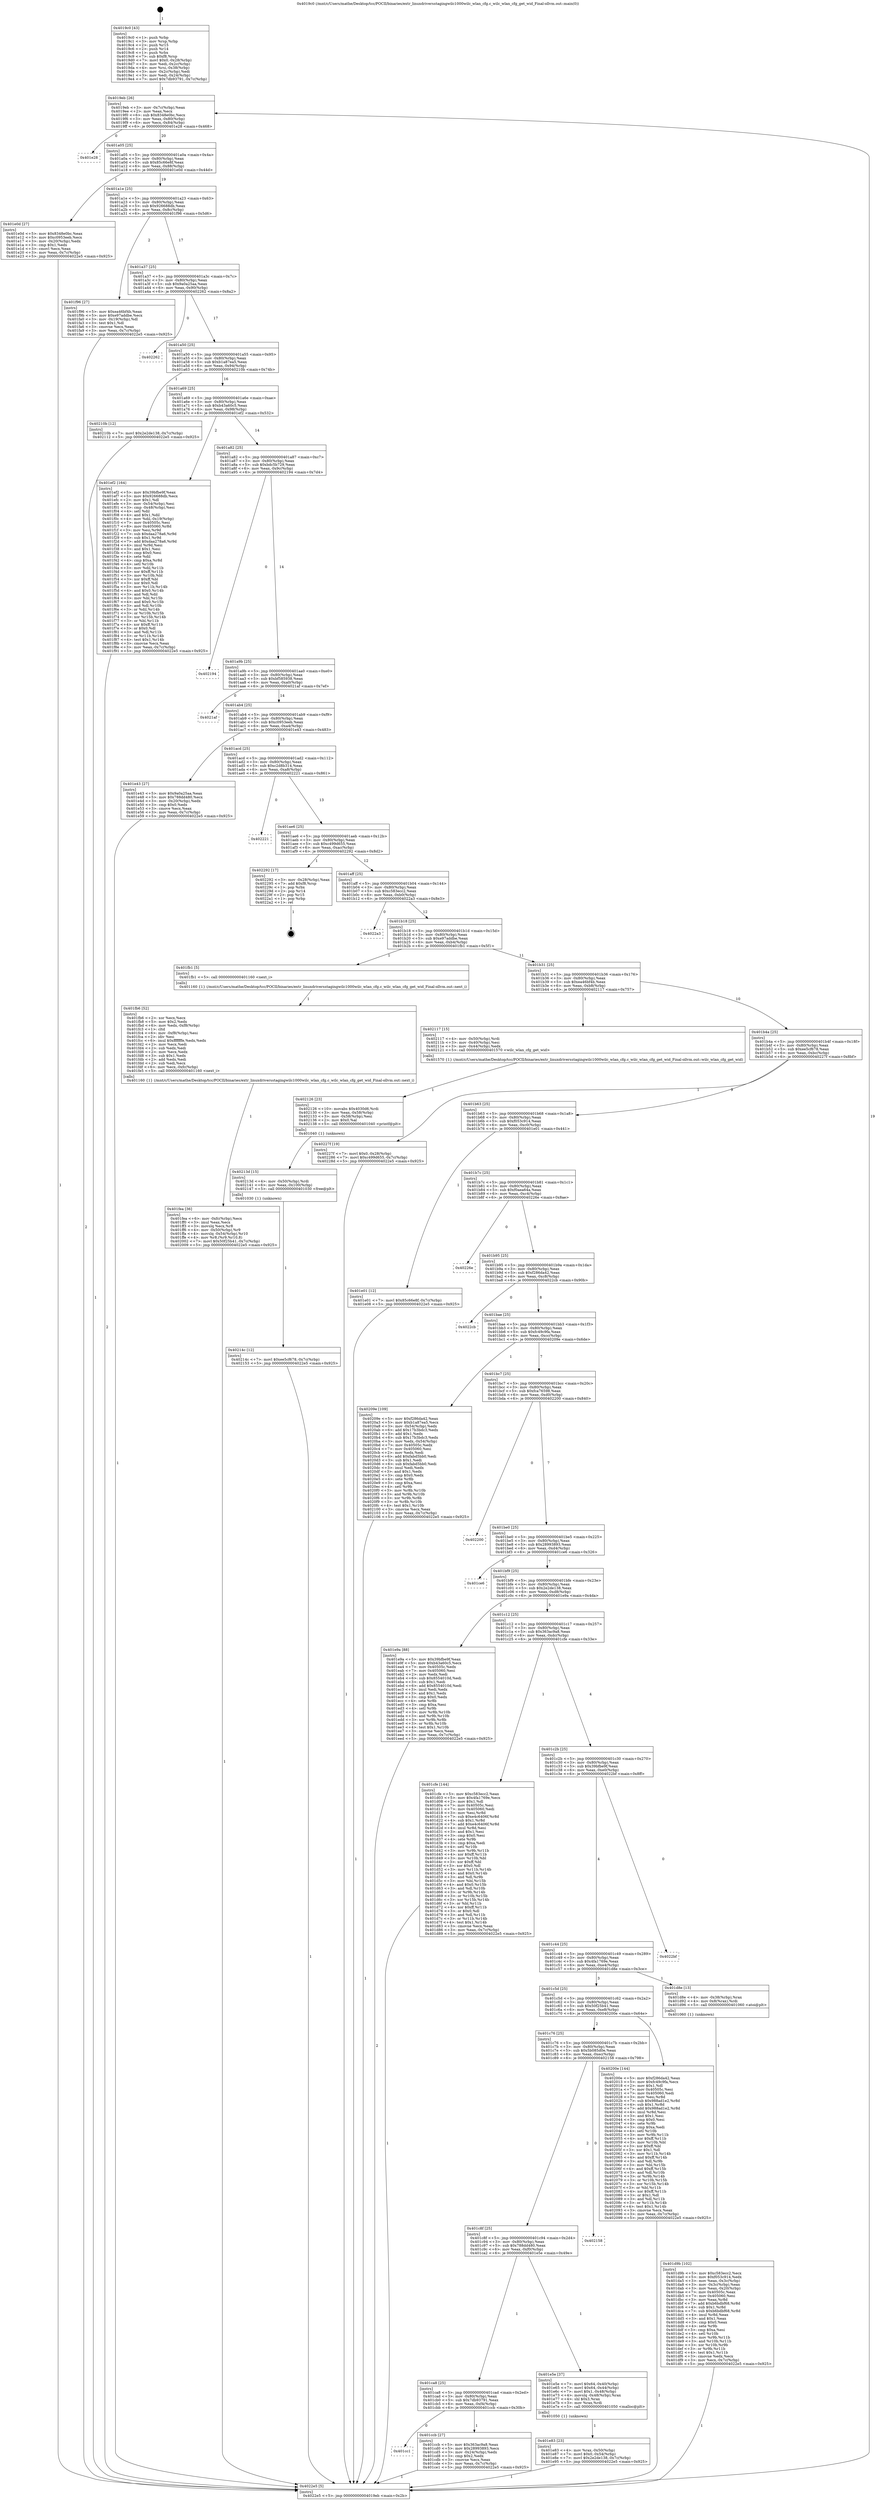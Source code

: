 digraph "0x4019c0" {
  label = "0x4019c0 (/mnt/c/Users/mathe/Desktop/tcc/POCII/binaries/extr_linuxdriversstagingwilc1000wilc_wlan_cfg.c_wilc_wlan_cfg_get_wid_Final-ollvm.out::main(0))"
  labelloc = "t"
  node[shape=record]

  Entry [label="",width=0.3,height=0.3,shape=circle,fillcolor=black,style=filled]
  "0x4019eb" [label="{
     0x4019eb [26]\l
     | [instrs]\l
     &nbsp;&nbsp;0x4019eb \<+3\>: mov -0x7c(%rbp),%eax\l
     &nbsp;&nbsp;0x4019ee \<+2\>: mov %eax,%ecx\l
     &nbsp;&nbsp;0x4019f0 \<+6\>: sub $0x8348e0bc,%ecx\l
     &nbsp;&nbsp;0x4019f6 \<+3\>: mov %eax,-0x80(%rbp)\l
     &nbsp;&nbsp;0x4019f9 \<+6\>: mov %ecx,-0x84(%rbp)\l
     &nbsp;&nbsp;0x4019ff \<+6\>: je 0000000000401e28 \<main+0x468\>\l
  }"]
  "0x401e28" [label="{
     0x401e28\l
  }", style=dashed]
  "0x401a05" [label="{
     0x401a05 [25]\l
     | [instrs]\l
     &nbsp;&nbsp;0x401a05 \<+5\>: jmp 0000000000401a0a \<main+0x4a\>\l
     &nbsp;&nbsp;0x401a0a \<+3\>: mov -0x80(%rbp),%eax\l
     &nbsp;&nbsp;0x401a0d \<+5\>: sub $0x85c66e8f,%eax\l
     &nbsp;&nbsp;0x401a12 \<+6\>: mov %eax,-0x88(%rbp)\l
     &nbsp;&nbsp;0x401a18 \<+6\>: je 0000000000401e0d \<main+0x44d\>\l
  }"]
  Exit [label="",width=0.3,height=0.3,shape=circle,fillcolor=black,style=filled,peripheries=2]
  "0x401e0d" [label="{
     0x401e0d [27]\l
     | [instrs]\l
     &nbsp;&nbsp;0x401e0d \<+5\>: mov $0x8348e0bc,%eax\l
     &nbsp;&nbsp;0x401e12 \<+5\>: mov $0xc0953eeb,%ecx\l
     &nbsp;&nbsp;0x401e17 \<+3\>: mov -0x20(%rbp),%edx\l
     &nbsp;&nbsp;0x401e1a \<+3\>: cmp $0x1,%edx\l
     &nbsp;&nbsp;0x401e1d \<+3\>: cmovl %ecx,%eax\l
     &nbsp;&nbsp;0x401e20 \<+3\>: mov %eax,-0x7c(%rbp)\l
     &nbsp;&nbsp;0x401e23 \<+5\>: jmp 00000000004022e5 \<main+0x925\>\l
  }"]
  "0x401a1e" [label="{
     0x401a1e [25]\l
     | [instrs]\l
     &nbsp;&nbsp;0x401a1e \<+5\>: jmp 0000000000401a23 \<main+0x63\>\l
     &nbsp;&nbsp;0x401a23 \<+3\>: mov -0x80(%rbp),%eax\l
     &nbsp;&nbsp;0x401a26 \<+5\>: sub $0x926688db,%eax\l
     &nbsp;&nbsp;0x401a2b \<+6\>: mov %eax,-0x8c(%rbp)\l
     &nbsp;&nbsp;0x401a31 \<+6\>: je 0000000000401f96 \<main+0x5d6\>\l
  }"]
  "0x40214c" [label="{
     0x40214c [12]\l
     | [instrs]\l
     &nbsp;&nbsp;0x40214c \<+7\>: movl $0xee5cf678,-0x7c(%rbp)\l
     &nbsp;&nbsp;0x402153 \<+5\>: jmp 00000000004022e5 \<main+0x925\>\l
  }"]
  "0x401f96" [label="{
     0x401f96 [27]\l
     | [instrs]\l
     &nbsp;&nbsp;0x401f96 \<+5\>: mov $0xea46bf4b,%eax\l
     &nbsp;&nbsp;0x401f9b \<+5\>: mov $0xe97addbe,%ecx\l
     &nbsp;&nbsp;0x401fa0 \<+3\>: mov -0x19(%rbp),%dl\l
     &nbsp;&nbsp;0x401fa3 \<+3\>: test $0x1,%dl\l
     &nbsp;&nbsp;0x401fa6 \<+3\>: cmovne %ecx,%eax\l
     &nbsp;&nbsp;0x401fa9 \<+3\>: mov %eax,-0x7c(%rbp)\l
     &nbsp;&nbsp;0x401fac \<+5\>: jmp 00000000004022e5 \<main+0x925\>\l
  }"]
  "0x401a37" [label="{
     0x401a37 [25]\l
     | [instrs]\l
     &nbsp;&nbsp;0x401a37 \<+5\>: jmp 0000000000401a3c \<main+0x7c\>\l
     &nbsp;&nbsp;0x401a3c \<+3\>: mov -0x80(%rbp),%eax\l
     &nbsp;&nbsp;0x401a3f \<+5\>: sub $0x9a0a25aa,%eax\l
     &nbsp;&nbsp;0x401a44 \<+6\>: mov %eax,-0x90(%rbp)\l
     &nbsp;&nbsp;0x401a4a \<+6\>: je 0000000000402262 \<main+0x8a2\>\l
  }"]
  "0x40213d" [label="{
     0x40213d [15]\l
     | [instrs]\l
     &nbsp;&nbsp;0x40213d \<+4\>: mov -0x50(%rbp),%rdi\l
     &nbsp;&nbsp;0x402141 \<+6\>: mov %eax,-0x100(%rbp)\l
     &nbsp;&nbsp;0x402147 \<+5\>: call 0000000000401030 \<free@plt\>\l
     | [calls]\l
     &nbsp;&nbsp;0x401030 \{1\} (unknown)\l
  }"]
  "0x402262" [label="{
     0x402262\l
  }", style=dashed]
  "0x401a50" [label="{
     0x401a50 [25]\l
     | [instrs]\l
     &nbsp;&nbsp;0x401a50 \<+5\>: jmp 0000000000401a55 \<main+0x95\>\l
     &nbsp;&nbsp;0x401a55 \<+3\>: mov -0x80(%rbp),%eax\l
     &nbsp;&nbsp;0x401a58 \<+5\>: sub $0xb1a87ea5,%eax\l
     &nbsp;&nbsp;0x401a5d \<+6\>: mov %eax,-0x94(%rbp)\l
     &nbsp;&nbsp;0x401a63 \<+6\>: je 000000000040210b \<main+0x74b\>\l
  }"]
  "0x402126" [label="{
     0x402126 [23]\l
     | [instrs]\l
     &nbsp;&nbsp;0x402126 \<+10\>: movabs $0x4030d6,%rdi\l
     &nbsp;&nbsp;0x402130 \<+3\>: mov %eax,-0x58(%rbp)\l
     &nbsp;&nbsp;0x402133 \<+3\>: mov -0x58(%rbp),%esi\l
     &nbsp;&nbsp;0x402136 \<+2\>: mov $0x0,%al\l
     &nbsp;&nbsp;0x402138 \<+5\>: call 0000000000401040 \<printf@plt\>\l
     | [calls]\l
     &nbsp;&nbsp;0x401040 \{1\} (unknown)\l
  }"]
  "0x40210b" [label="{
     0x40210b [12]\l
     | [instrs]\l
     &nbsp;&nbsp;0x40210b \<+7\>: movl $0x2e2de138,-0x7c(%rbp)\l
     &nbsp;&nbsp;0x402112 \<+5\>: jmp 00000000004022e5 \<main+0x925\>\l
  }"]
  "0x401a69" [label="{
     0x401a69 [25]\l
     | [instrs]\l
     &nbsp;&nbsp;0x401a69 \<+5\>: jmp 0000000000401a6e \<main+0xae\>\l
     &nbsp;&nbsp;0x401a6e \<+3\>: mov -0x80(%rbp),%eax\l
     &nbsp;&nbsp;0x401a71 \<+5\>: sub $0xb43a60c5,%eax\l
     &nbsp;&nbsp;0x401a76 \<+6\>: mov %eax,-0x98(%rbp)\l
     &nbsp;&nbsp;0x401a7c \<+6\>: je 0000000000401ef2 \<main+0x532\>\l
  }"]
  "0x401fea" [label="{
     0x401fea [36]\l
     | [instrs]\l
     &nbsp;&nbsp;0x401fea \<+6\>: mov -0xfc(%rbp),%ecx\l
     &nbsp;&nbsp;0x401ff0 \<+3\>: imul %eax,%ecx\l
     &nbsp;&nbsp;0x401ff3 \<+3\>: movslq %ecx,%r8\l
     &nbsp;&nbsp;0x401ff6 \<+4\>: mov -0x50(%rbp),%r9\l
     &nbsp;&nbsp;0x401ffa \<+4\>: movslq -0x54(%rbp),%r10\l
     &nbsp;&nbsp;0x401ffe \<+4\>: mov %r8,(%r9,%r10,8)\l
     &nbsp;&nbsp;0x402002 \<+7\>: movl $0x50f25b41,-0x7c(%rbp)\l
     &nbsp;&nbsp;0x402009 \<+5\>: jmp 00000000004022e5 \<main+0x925\>\l
  }"]
  "0x401ef2" [label="{
     0x401ef2 [164]\l
     | [instrs]\l
     &nbsp;&nbsp;0x401ef2 \<+5\>: mov $0x39bfbe9f,%eax\l
     &nbsp;&nbsp;0x401ef7 \<+5\>: mov $0x926688db,%ecx\l
     &nbsp;&nbsp;0x401efc \<+2\>: mov $0x1,%dl\l
     &nbsp;&nbsp;0x401efe \<+3\>: mov -0x54(%rbp),%esi\l
     &nbsp;&nbsp;0x401f01 \<+3\>: cmp -0x48(%rbp),%esi\l
     &nbsp;&nbsp;0x401f04 \<+4\>: setl %dil\l
     &nbsp;&nbsp;0x401f08 \<+4\>: and $0x1,%dil\l
     &nbsp;&nbsp;0x401f0c \<+4\>: mov %dil,-0x19(%rbp)\l
     &nbsp;&nbsp;0x401f10 \<+7\>: mov 0x40505c,%esi\l
     &nbsp;&nbsp;0x401f17 \<+8\>: mov 0x405060,%r8d\l
     &nbsp;&nbsp;0x401f1f \<+3\>: mov %esi,%r9d\l
     &nbsp;&nbsp;0x401f22 \<+7\>: sub $0xdaa278a6,%r9d\l
     &nbsp;&nbsp;0x401f29 \<+4\>: sub $0x1,%r9d\l
     &nbsp;&nbsp;0x401f2d \<+7\>: add $0xdaa278a6,%r9d\l
     &nbsp;&nbsp;0x401f34 \<+4\>: imul %r9d,%esi\l
     &nbsp;&nbsp;0x401f38 \<+3\>: and $0x1,%esi\l
     &nbsp;&nbsp;0x401f3b \<+3\>: cmp $0x0,%esi\l
     &nbsp;&nbsp;0x401f3e \<+4\>: sete %dil\l
     &nbsp;&nbsp;0x401f42 \<+4\>: cmp $0xa,%r8d\l
     &nbsp;&nbsp;0x401f46 \<+4\>: setl %r10b\l
     &nbsp;&nbsp;0x401f4a \<+3\>: mov %dil,%r11b\l
     &nbsp;&nbsp;0x401f4d \<+4\>: xor $0xff,%r11b\l
     &nbsp;&nbsp;0x401f51 \<+3\>: mov %r10b,%bl\l
     &nbsp;&nbsp;0x401f54 \<+3\>: xor $0xff,%bl\l
     &nbsp;&nbsp;0x401f57 \<+3\>: xor $0x0,%dl\l
     &nbsp;&nbsp;0x401f5a \<+3\>: mov %r11b,%r14b\l
     &nbsp;&nbsp;0x401f5d \<+4\>: and $0x0,%r14b\l
     &nbsp;&nbsp;0x401f61 \<+3\>: and %dl,%dil\l
     &nbsp;&nbsp;0x401f64 \<+3\>: mov %bl,%r15b\l
     &nbsp;&nbsp;0x401f67 \<+4\>: and $0x0,%r15b\l
     &nbsp;&nbsp;0x401f6b \<+3\>: and %dl,%r10b\l
     &nbsp;&nbsp;0x401f6e \<+3\>: or %dil,%r14b\l
     &nbsp;&nbsp;0x401f71 \<+3\>: or %r10b,%r15b\l
     &nbsp;&nbsp;0x401f74 \<+3\>: xor %r15b,%r14b\l
     &nbsp;&nbsp;0x401f77 \<+3\>: or %bl,%r11b\l
     &nbsp;&nbsp;0x401f7a \<+4\>: xor $0xff,%r11b\l
     &nbsp;&nbsp;0x401f7e \<+3\>: or $0x0,%dl\l
     &nbsp;&nbsp;0x401f81 \<+3\>: and %dl,%r11b\l
     &nbsp;&nbsp;0x401f84 \<+3\>: or %r11b,%r14b\l
     &nbsp;&nbsp;0x401f87 \<+4\>: test $0x1,%r14b\l
     &nbsp;&nbsp;0x401f8b \<+3\>: cmovne %ecx,%eax\l
     &nbsp;&nbsp;0x401f8e \<+3\>: mov %eax,-0x7c(%rbp)\l
     &nbsp;&nbsp;0x401f91 \<+5\>: jmp 00000000004022e5 \<main+0x925\>\l
  }"]
  "0x401a82" [label="{
     0x401a82 [25]\l
     | [instrs]\l
     &nbsp;&nbsp;0x401a82 \<+5\>: jmp 0000000000401a87 \<main+0xc7\>\l
     &nbsp;&nbsp;0x401a87 \<+3\>: mov -0x80(%rbp),%eax\l
     &nbsp;&nbsp;0x401a8a \<+5\>: sub $0xbdc5b729,%eax\l
     &nbsp;&nbsp;0x401a8f \<+6\>: mov %eax,-0x9c(%rbp)\l
     &nbsp;&nbsp;0x401a95 \<+6\>: je 0000000000402194 \<main+0x7d4\>\l
  }"]
  "0x401fb6" [label="{
     0x401fb6 [52]\l
     | [instrs]\l
     &nbsp;&nbsp;0x401fb6 \<+2\>: xor %ecx,%ecx\l
     &nbsp;&nbsp;0x401fb8 \<+5\>: mov $0x2,%edx\l
     &nbsp;&nbsp;0x401fbd \<+6\>: mov %edx,-0xf8(%rbp)\l
     &nbsp;&nbsp;0x401fc3 \<+1\>: cltd\l
     &nbsp;&nbsp;0x401fc4 \<+6\>: mov -0xf8(%rbp),%esi\l
     &nbsp;&nbsp;0x401fca \<+2\>: idiv %esi\l
     &nbsp;&nbsp;0x401fcc \<+6\>: imul $0xfffffffe,%edx,%edx\l
     &nbsp;&nbsp;0x401fd2 \<+2\>: mov %ecx,%edi\l
     &nbsp;&nbsp;0x401fd4 \<+2\>: sub %edx,%edi\l
     &nbsp;&nbsp;0x401fd6 \<+2\>: mov %ecx,%edx\l
     &nbsp;&nbsp;0x401fd8 \<+3\>: sub $0x1,%edx\l
     &nbsp;&nbsp;0x401fdb \<+2\>: add %edx,%edi\l
     &nbsp;&nbsp;0x401fdd \<+2\>: sub %edi,%ecx\l
     &nbsp;&nbsp;0x401fdf \<+6\>: mov %ecx,-0xfc(%rbp)\l
     &nbsp;&nbsp;0x401fe5 \<+5\>: call 0000000000401160 \<next_i\>\l
     | [calls]\l
     &nbsp;&nbsp;0x401160 \{1\} (/mnt/c/Users/mathe/Desktop/tcc/POCII/binaries/extr_linuxdriversstagingwilc1000wilc_wlan_cfg.c_wilc_wlan_cfg_get_wid_Final-ollvm.out::next_i)\l
  }"]
  "0x402194" [label="{
     0x402194\l
  }", style=dashed]
  "0x401a9b" [label="{
     0x401a9b [25]\l
     | [instrs]\l
     &nbsp;&nbsp;0x401a9b \<+5\>: jmp 0000000000401aa0 \<main+0xe0\>\l
     &nbsp;&nbsp;0x401aa0 \<+3\>: mov -0x80(%rbp),%eax\l
     &nbsp;&nbsp;0x401aa3 \<+5\>: sub $0xbf585938,%eax\l
     &nbsp;&nbsp;0x401aa8 \<+6\>: mov %eax,-0xa0(%rbp)\l
     &nbsp;&nbsp;0x401aae \<+6\>: je 00000000004021af \<main+0x7ef\>\l
  }"]
  "0x401e83" [label="{
     0x401e83 [23]\l
     | [instrs]\l
     &nbsp;&nbsp;0x401e83 \<+4\>: mov %rax,-0x50(%rbp)\l
     &nbsp;&nbsp;0x401e87 \<+7\>: movl $0x0,-0x54(%rbp)\l
     &nbsp;&nbsp;0x401e8e \<+7\>: movl $0x2e2de138,-0x7c(%rbp)\l
     &nbsp;&nbsp;0x401e95 \<+5\>: jmp 00000000004022e5 \<main+0x925\>\l
  }"]
  "0x4021af" [label="{
     0x4021af\l
  }", style=dashed]
  "0x401ab4" [label="{
     0x401ab4 [25]\l
     | [instrs]\l
     &nbsp;&nbsp;0x401ab4 \<+5\>: jmp 0000000000401ab9 \<main+0xf9\>\l
     &nbsp;&nbsp;0x401ab9 \<+3\>: mov -0x80(%rbp),%eax\l
     &nbsp;&nbsp;0x401abc \<+5\>: sub $0xc0953eeb,%eax\l
     &nbsp;&nbsp;0x401ac1 \<+6\>: mov %eax,-0xa4(%rbp)\l
     &nbsp;&nbsp;0x401ac7 \<+6\>: je 0000000000401e43 \<main+0x483\>\l
  }"]
  "0x401d9b" [label="{
     0x401d9b [102]\l
     | [instrs]\l
     &nbsp;&nbsp;0x401d9b \<+5\>: mov $0xc583ecc2,%ecx\l
     &nbsp;&nbsp;0x401da0 \<+5\>: mov $0xf053c914,%edx\l
     &nbsp;&nbsp;0x401da5 \<+3\>: mov %eax,-0x3c(%rbp)\l
     &nbsp;&nbsp;0x401da8 \<+3\>: mov -0x3c(%rbp),%eax\l
     &nbsp;&nbsp;0x401dab \<+3\>: mov %eax,-0x20(%rbp)\l
     &nbsp;&nbsp;0x401dae \<+7\>: mov 0x40505c,%eax\l
     &nbsp;&nbsp;0x401db5 \<+7\>: mov 0x405060,%esi\l
     &nbsp;&nbsp;0x401dbc \<+3\>: mov %eax,%r8d\l
     &nbsp;&nbsp;0x401dbf \<+7\>: add $0xb6bdbf68,%r8d\l
     &nbsp;&nbsp;0x401dc6 \<+4\>: sub $0x1,%r8d\l
     &nbsp;&nbsp;0x401dca \<+7\>: sub $0xb6bdbf68,%r8d\l
     &nbsp;&nbsp;0x401dd1 \<+4\>: imul %r8d,%eax\l
     &nbsp;&nbsp;0x401dd5 \<+3\>: and $0x1,%eax\l
     &nbsp;&nbsp;0x401dd8 \<+3\>: cmp $0x0,%eax\l
     &nbsp;&nbsp;0x401ddb \<+4\>: sete %r9b\l
     &nbsp;&nbsp;0x401ddf \<+3\>: cmp $0xa,%esi\l
     &nbsp;&nbsp;0x401de2 \<+4\>: setl %r10b\l
     &nbsp;&nbsp;0x401de6 \<+3\>: mov %r9b,%r11b\l
     &nbsp;&nbsp;0x401de9 \<+3\>: and %r10b,%r11b\l
     &nbsp;&nbsp;0x401dec \<+3\>: xor %r10b,%r9b\l
     &nbsp;&nbsp;0x401def \<+3\>: or %r9b,%r11b\l
     &nbsp;&nbsp;0x401df2 \<+4\>: test $0x1,%r11b\l
     &nbsp;&nbsp;0x401df6 \<+3\>: cmovne %edx,%ecx\l
     &nbsp;&nbsp;0x401df9 \<+3\>: mov %ecx,-0x7c(%rbp)\l
     &nbsp;&nbsp;0x401dfc \<+5\>: jmp 00000000004022e5 \<main+0x925\>\l
  }"]
  "0x401e43" [label="{
     0x401e43 [27]\l
     | [instrs]\l
     &nbsp;&nbsp;0x401e43 \<+5\>: mov $0x9a0a25aa,%eax\l
     &nbsp;&nbsp;0x401e48 \<+5\>: mov $0x788dd480,%ecx\l
     &nbsp;&nbsp;0x401e4d \<+3\>: mov -0x20(%rbp),%edx\l
     &nbsp;&nbsp;0x401e50 \<+3\>: cmp $0x0,%edx\l
     &nbsp;&nbsp;0x401e53 \<+3\>: cmove %ecx,%eax\l
     &nbsp;&nbsp;0x401e56 \<+3\>: mov %eax,-0x7c(%rbp)\l
     &nbsp;&nbsp;0x401e59 \<+5\>: jmp 00000000004022e5 \<main+0x925\>\l
  }"]
  "0x401acd" [label="{
     0x401acd [25]\l
     | [instrs]\l
     &nbsp;&nbsp;0x401acd \<+5\>: jmp 0000000000401ad2 \<main+0x112\>\l
     &nbsp;&nbsp;0x401ad2 \<+3\>: mov -0x80(%rbp),%eax\l
     &nbsp;&nbsp;0x401ad5 \<+5\>: sub $0xc2d8b314,%eax\l
     &nbsp;&nbsp;0x401ada \<+6\>: mov %eax,-0xa8(%rbp)\l
     &nbsp;&nbsp;0x401ae0 \<+6\>: je 0000000000402221 \<main+0x861\>\l
  }"]
  "0x4019c0" [label="{
     0x4019c0 [43]\l
     | [instrs]\l
     &nbsp;&nbsp;0x4019c0 \<+1\>: push %rbp\l
     &nbsp;&nbsp;0x4019c1 \<+3\>: mov %rsp,%rbp\l
     &nbsp;&nbsp;0x4019c4 \<+2\>: push %r15\l
     &nbsp;&nbsp;0x4019c6 \<+2\>: push %r14\l
     &nbsp;&nbsp;0x4019c8 \<+1\>: push %rbx\l
     &nbsp;&nbsp;0x4019c9 \<+7\>: sub $0xf8,%rsp\l
     &nbsp;&nbsp;0x4019d0 \<+7\>: movl $0x0,-0x28(%rbp)\l
     &nbsp;&nbsp;0x4019d7 \<+3\>: mov %edi,-0x2c(%rbp)\l
     &nbsp;&nbsp;0x4019da \<+4\>: mov %rsi,-0x38(%rbp)\l
     &nbsp;&nbsp;0x4019de \<+3\>: mov -0x2c(%rbp),%edi\l
     &nbsp;&nbsp;0x4019e1 \<+3\>: mov %edi,-0x24(%rbp)\l
     &nbsp;&nbsp;0x4019e4 \<+7\>: movl $0x7db93791,-0x7c(%rbp)\l
  }"]
  "0x402221" [label="{
     0x402221\l
  }", style=dashed]
  "0x401ae6" [label="{
     0x401ae6 [25]\l
     | [instrs]\l
     &nbsp;&nbsp;0x401ae6 \<+5\>: jmp 0000000000401aeb \<main+0x12b\>\l
     &nbsp;&nbsp;0x401aeb \<+3\>: mov -0x80(%rbp),%eax\l
     &nbsp;&nbsp;0x401aee \<+5\>: sub $0xc499d655,%eax\l
     &nbsp;&nbsp;0x401af3 \<+6\>: mov %eax,-0xac(%rbp)\l
     &nbsp;&nbsp;0x401af9 \<+6\>: je 0000000000402292 \<main+0x8d2\>\l
  }"]
  "0x4022e5" [label="{
     0x4022e5 [5]\l
     | [instrs]\l
     &nbsp;&nbsp;0x4022e5 \<+5\>: jmp 00000000004019eb \<main+0x2b\>\l
  }"]
  "0x402292" [label="{
     0x402292 [17]\l
     | [instrs]\l
     &nbsp;&nbsp;0x402292 \<+3\>: mov -0x28(%rbp),%eax\l
     &nbsp;&nbsp;0x402295 \<+7\>: add $0xf8,%rsp\l
     &nbsp;&nbsp;0x40229c \<+1\>: pop %rbx\l
     &nbsp;&nbsp;0x40229d \<+2\>: pop %r14\l
     &nbsp;&nbsp;0x40229f \<+2\>: pop %r15\l
     &nbsp;&nbsp;0x4022a1 \<+1\>: pop %rbp\l
     &nbsp;&nbsp;0x4022a2 \<+1\>: ret\l
  }"]
  "0x401aff" [label="{
     0x401aff [25]\l
     | [instrs]\l
     &nbsp;&nbsp;0x401aff \<+5\>: jmp 0000000000401b04 \<main+0x144\>\l
     &nbsp;&nbsp;0x401b04 \<+3\>: mov -0x80(%rbp),%eax\l
     &nbsp;&nbsp;0x401b07 \<+5\>: sub $0xc583ecc2,%eax\l
     &nbsp;&nbsp;0x401b0c \<+6\>: mov %eax,-0xb0(%rbp)\l
     &nbsp;&nbsp;0x401b12 \<+6\>: je 00000000004022a3 \<main+0x8e3\>\l
  }"]
  "0x401cc1" [label="{
     0x401cc1\l
  }", style=dashed]
  "0x4022a3" [label="{
     0x4022a3\l
  }", style=dashed]
  "0x401b18" [label="{
     0x401b18 [25]\l
     | [instrs]\l
     &nbsp;&nbsp;0x401b18 \<+5\>: jmp 0000000000401b1d \<main+0x15d\>\l
     &nbsp;&nbsp;0x401b1d \<+3\>: mov -0x80(%rbp),%eax\l
     &nbsp;&nbsp;0x401b20 \<+5\>: sub $0xe97addbe,%eax\l
     &nbsp;&nbsp;0x401b25 \<+6\>: mov %eax,-0xb4(%rbp)\l
     &nbsp;&nbsp;0x401b2b \<+6\>: je 0000000000401fb1 \<main+0x5f1\>\l
  }"]
  "0x401ccb" [label="{
     0x401ccb [27]\l
     | [instrs]\l
     &nbsp;&nbsp;0x401ccb \<+5\>: mov $0x363ac9a8,%eax\l
     &nbsp;&nbsp;0x401cd0 \<+5\>: mov $0x28993893,%ecx\l
     &nbsp;&nbsp;0x401cd5 \<+3\>: mov -0x24(%rbp),%edx\l
     &nbsp;&nbsp;0x401cd8 \<+3\>: cmp $0x2,%edx\l
     &nbsp;&nbsp;0x401cdb \<+3\>: cmovne %ecx,%eax\l
     &nbsp;&nbsp;0x401cde \<+3\>: mov %eax,-0x7c(%rbp)\l
     &nbsp;&nbsp;0x401ce1 \<+5\>: jmp 00000000004022e5 \<main+0x925\>\l
  }"]
  "0x401fb1" [label="{
     0x401fb1 [5]\l
     | [instrs]\l
     &nbsp;&nbsp;0x401fb1 \<+5\>: call 0000000000401160 \<next_i\>\l
     | [calls]\l
     &nbsp;&nbsp;0x401160 \{1\} (/mnt/c/Users/mathe/Desktop/tcc/POCII/binaries/extr_linuxdriversstagingwilc1000wilc_wlan_cfg.c_wilc_wlan_cfg_get_wid_Final-ollvm.out::next_i)\l
  }"]
  "0x401b31" [label="{
     0x401b31 [25]\l
     | [instrs]\l
     &nbsp;&nbsp;0x401b31 \<+5\>: jmp 0000000000401b36 \<main+0x176\>\l
     &nbsp;&nbsp;0x401b36 \<+3\>: mov -0x80(%rbp),%eax\l
     &nbsp;&nbsp;0x401b39 \<+5\>: sub $0xea46bf4b,%eax\l
     &nbsp;&nbsp;0x401b3e \<+6\>: mov %eax,-0xb8(%rbp)\l
     &nbsp;&nbsp;0x401b44 \<+6\>: je 0000000000402117 \<main+0x757\>\l
  }"]
  "0x401ca8" [label="{
     0x401ca8 [25]\l
     | [instrs]\l
     &nbsp;&nbsp;0x401ca8 \<+5\>: jmp 0000000000401cad \<main+0x2ed\>\l
     &nbsp;&nbsp;0x401cad \<+3\>: mov -0x80(%rbp),%eax\l
     &nbsp;&nbsp;0x401cb0 \<+5\>: sub $0x7db93791,%eax\l
     &nbsp;&nbsp;0x401cb5 \<+6\>: mov %eax,-0xf4(%rbp)\l
     &nbsp;&nbsp;0x401cbb \<+6\>: je 0000000000401ccb \<main+0x30b\>\l
  }"]
  "0x402117" [label="{
     0x402117 [15]\l
     | [instrs]\l
     &nbsp;&nbsp;0x402117 \<+4\>: mov -0x50(%rbp),%rdi\l
     &nbsp;&nbsp;0x40211b \<+3\>: mov -0x40(%rbp),%esi\l
     &nbsp;&nbsp;0x40211e \<+3\>: mov -0x44(%rbp),%edx\l
     &nbsp;&nbsp;0x402121 \<+5\>: call 0000000000401570 \<wilc_wlan_cfg_get_wid\>\l
     | [calls]\l
     &nbsp;&nbsp;0x401570 \{1\} (/mnt/c/Users/mathe/Desktop/tcc/POCII/binaries/extr_linuxdriversstagingwilc1000wilc_wlan_cfg.c_wilc_wlan_cfg_get_wid_Final-ollvm.out::wilc_wlan_cfg_get_wid)\l
  }"]
  "0x401b4a" [label="{
     0x401b4a [25]\l
     | [instrs]\l
     &nbsp;&nbsp;0x401b4a \<+5\>: jmp 0000000000401b4f \<main+0x18f\>\l
     &nbsp;&nbsp;0x401b4f \<+3\>: mov -0x80(%rbp),%eax\l
     &nbsp;&nbsp;0x401b52 \<+5\>: sub $0xee5cf678,%eax\l
     &nbsp;&nbsp;0x401b57 \<+6\>: mov %eax,-0xbc(%rbp)\l
     &nbsp;&nbsp;0x401b5d \<+6\>: je 000000000040227f \<main+0x8bf\>\l
  }"]
  "0x401e5e" [label="{
     0x401e5e [37]\l
     | [instrs]\l
     &nbsp;&nbsp;0x401e5e \<+7\>: movl $0x64,-0x40(%rbp)\l
     &nbsp;&nbsp;0x401e65 \<+7\>: movl $0x64,-0x44(%rbp)\l
     &nbsp;&nbsp;0x401e6c \<+7\>: movl $0x1,-0x48(%rbp)\l
     &nbsp;&nbsp;0x401e73 \<+4\>: movslq -0x48(%rbp),%rax\l
     &nbsp;&nbsp;0x401e77 \<+4\>: shl $0x3,%rax\l
     &nbsp;&nbsp;0x401e7b \<+3\>: mov %rax,%rdi\l
     &nbsp;&nbsp;0x401e7e \<+5\>: call 0000000000401050 \<malloc@plt\>\l
     | [calls]\l
     &nbsp;&nbsp;0x401050 \{1\} (unknown)\l
  }"]
  "0x40227f" [label="{
     0x40227f [19]\l
     | [instrs]\l
     &nbsp;&nbsp;0x40227f \<+7\>: movl $0x0,-0x28(%rbp)\l
     &nbsp;&nbsp;0x402286 \<+7\>: movl $0xc499d655,-0x7c(%rbp)\l
     &nbsp;&nbsp;0x40228d \<+5\>: jmp 00000000004022e5 \<main+0x925\>\l
  }"]
  "0x401b63" [label="{
     0x401b63 [25]\l
     | [instrs]\l
     &nbsp;&nbsp;0x401b63 \<+5\>: jmp 0000000000401b68 \<main+0x1a8\>\l
     &nbsp;&nbsp;0x401b68 \<+3\>: mov -0x80(%rbp),%eax\l
     &nbsp;&nbsp;0x401b6b \<+5\>: sub $0xf053c914,%eax\l
     &nbsp;&nbsp;0x401b70 \<+6\>: mov %eax,-0xc0(%rbp)\l
     &nbsp;&nbsp;0x401b76 \<+6\>: je 0000000000401e01 \<main+0x441\>\l
  }"]
  "0x401c8f" [label="{
     0x401c8f [25]\l
     | [instrs]\l
     &nbsp;&nbsp;0x401c8f \<+5\>: jmp 0000000000401c94 \<main+0x2d4\>\l
     &nbsp;&nbsp;0x401c94 \<+3\>: mov -0x80(%rbp),%eax\l
     &nbsp;&nbsp;0x401c97 \<+5\>: sub $0x788dd480,%eax\l
     &nbsp;&nbsp;0x401c9c \<+6\>: mov %eax,-0xf0(%rbp)\l
     &nbsp;&nbsp;0x401ca2 \<+6\>: je 0000000000401e5e \<main+0x49e\>\l
  }"]
  "0x401e01" [label="{
     0x401e01 [12]\l
     | [instrs]\l
     &nbsp;&nbsp;0x401e01 \<+7\>: movl $0x85c66e8f,-0x7c(%rbp)\l
     &nbsp;&nbsp;0x401e08 \<+5\>: jmp 00000000004022e5 \<main+0x925\>\l
  }"]
  "0x401b7c" [label="{
     0x401b7c [25]\l
     | [instrs]\l
     &nbsp;&nbsp;0x401b7c \<+5\>: jmp 0000000000401b81 \<main+0x1c1\>\l
     &nbsp;&nbsp;0x401b81 \<+3\>: mov -0x80(%rbp),%eax\l
     &nbsp;&nbsp;0x401b84 \<+5\>: sub $0xf0aea64a,%eax\l
     &nbsp;&nbsp;0x401b89 \<+6\>: mov %eax,-0xc4(%rbp)\l
     &nbsp;&nbsp;0x401b8f \<+6\>: je 000000000040226e \<main+0x8ae\>\l
  }"]
  "0x402158" [label="{
     0x402158\l
  }", style=dashed]
  "0x40226e" [label="{
     0x40226e\l
  }", style=dashed]
  "0x401b95" [label="{
     0x401b95 [25]\l
     | [instrs]\l
     &nbsp;&nbsp;0x401b95 \<+5\>: jmp 0000000000401b9a \<main+0x1da\>\l
     &nbsp;&nbsp;0x401b9a \<+3\>: mov -0x80(%rbp),%eax\l
     &nbsp;&nbsp;0x401b9d \<+5\>: sub $0xf286da42,%eax\l
     &nbsp;&nbsp;0x401ba2 \<+6\>: mov %eax,-0xc8(%rbp)\l
     &nbsp;&nbsp;0x401ba8 \<+6\>: je 00000000004022cb \<main+0x90b\>\l
  }"]
  "0x401c76" [label="{
     0x401c76 [25]\l
     | [instrs]\l
     &nbsp;&nbsp;0x401c76 \<+5\>: jmp 0000000000401c7b \<main+0x2bb\>\l
     &nbsp;&nbsp;0x401c7b \<+3\>: mov -0x80(%rbp),%eax\l
     &nbsp;&nbsp;0x401c7e \<+5\>: sub $0x5b085d0e,%eax\l
     &nbsp;&nbsp;0x401c83 \<+6\>: mov %eax,-0xec(%rbp)\l
     &nbsp;&nbsp;0x401c89 \<+6\>: je 0000000000402158 \<main+0x798\>\l
  }"]
  "0x4022cb" [label="{
     0x4022cb\l
  }", style=dashed]
  "0x401bae" [label="{
     0x401bae [25]\l
     | [instrs]\l
     &nbsp;&nbsp;0x401bae \<+5\>: jmp 0000000000401bb3 \<main+0x1f3\>\l
     &nbsp;&nbsp;0x401bb3 \<+3\>: mov -0x80(%rbp),%eax\l
     &nbsp;&nbsp;0x401bb6 \<+5\>: sub $0xfc49c9fa,%eax\l
     &nbsp;&nbsp;0x401bbb \<+6\>: mov %eax,-0xcc(%rbp)\l
     &nbsp;&nbsp;0x401bc1 \<+6\>: je 000000000040209e \<main+0x6de\>\l
  }"]
  "0x40200e" [label="{
     0x40200e [144]\l
     | [instrs]\l
     &nbsp;&nbsp;0x40200e \<+5\>: mov $0xf286da42,%eax\l
     &nbsp;&nbsp;0x402013 \<+5\>: mov $0xfc49c9fa,%ecx\l
     &nbsp;&nbsp;0x402018 \<+2\>: mov $0x1,%dl\l
     &nbsp;&nbsp;0x40201a \<+7\>: mov 0x40505c,%esi\l
     &nbsp;&nbsp;0x402021 \<+7\>: mov 0x405060,%edi\l
     &nbsp;&nbsp;0x402028 \<+3\>: mov %esi,%r8d\l
     &nbsp;&nbsp;0x40202b \<+7\>: sub $0x988ad1e2,%r8d\l
     &nbsp;&nbsp;0x402032 \<+4\>: sub $0x1,%r8d\l
     &nbsp;&nbsp;0x402036 \<+7\>: add $0x988ad1e2,%r8d\l
     &nbsp;&nbsp;0x40203d \<+4\>: imul %r8d,%esi\l
     &nbsp;&nbsp;0x402041 \<+3\>: and $0x1,%esi\l
     &nbsp;&nbsp;0x402044 \<+3\>: cmp $0x0,%esi\l
     &nbsp;&nbsp;0x402047 \<+4\>: sete %r9b\l
     &nbsp;&nbsp;0x40204b \<+3\>: cmp $0xa,%edi\l
     &nbsp;&nbsp;0x40204e \<+4\>: setl %r10b\l
     &nbsp;&nbsp;0x402052 \<+3\>: mov %r9b,%r11b\l
     &nbsp;&nbsp;0x402055 \<+4\>: xor $0xff,%r11b\l
     &nbsp;&nbsp;0x402059 \<+3\>: mov %r10b,%bl\l
     &nbsp;&nbsp;0x40205c \<+3\>: xor $0xff,%bl\l
     &nbsp;&nbsp;0x40205f \<+3\>: xor $0x1,%dl\l
     &nbsp;&nbsp;0x402062 \<+3\>: mov %r11b,%r14b\l
     &nbsp;&nbsp;0x402065 \<+4\>: and $0xff,%r14b\l
     &nbsp;&nbsp;0x402069 \<+3\>: and %dl,%r9b\l
     &nbsp;&nbsp;0x40206c \<+3\>: mov %bl,%r15b\l
     &nbsp;&nbsp;0x40206f \<+4\>: and $0xff,%r15b\l
     &nbsp;&nbsp;0x402073 \<+3\>: and %dl,%r10b\l
     &nbsp;&nbsp;0x402076 \<+3\>: or %r9b,%r14b\l
     &nbsp;&nbsp;0x402079 \<+3\>: or %r10b,%r15b\l
     &nbsp;&nbsp;0x40207c \<+3\>: xor %r15b,%r14b\l
     &nbsp;&nbsp;0x40207f \<+3\>: or %bl,%r11b\l
     &nbsp;&nbsp;0x402082 \<+4\>: xor $0xff,%r11b\l
     &nbsp;&nbsp;0x402086 \<+3\>: or $0x1,%dl\l
     &nbsp;&nbsp;0x402089 \<+3\>: and %dl,%r11b\l
     &nbsp;&nbsp;0x40208c \<+3\>: or %r11b,%r14b\l
     &nbsp;&nbsp;0x40208f \<+4\>: test $0x1,%r14b\l
     &nbsp;&nbsp;0x402093 \<+3\>: cmovne %ecx,%eax\l
     &nbsp;&nbsp;0x402096 \<+3\>: mov %eax,-0x7c(%rbp)\l
     &nbsp;&nbsp;0x402099 \<+5\>: jmp 00000000004022e5 \<main+0x925\>\l
  }"]
  "0x40209e" [label="{
     0x40209e [109]\l
     | [instrs]\l
     &nbsp;&nbsp;0x40209e \<+5\>: mov $0xf286da42,%eax\l
     &nbsp;&nbsp;0x4020a3 \<+5\>: mov $0xb1a87ea5,%ecx\l
     &nbsp;&nbsp;0x4020a8 \<+3\>: mov -0x54(%rbp),%edx\l
     &nbsp;&nbsp;0x4020ab \<+6\>: add $0x17b3bdc3,%edx\l
     &nbsp;&nbsp;0x4020b1 \<+3\>: add $0x1,%edx\l
     &nbsp;&nbsp;0x4020b4 \<+6\>: sub $0x17b3bdc3,%edx\l
     &nbsp;&nbsp;0x4020ba \<+3\>: mov %edx,-0x54(%rbp)\l
     &nbsp;&nbsp;0x4020bd \<+7\>: mov 0x40505c,%edx\l
     &nbsp;&nbsp;0x4020c4 \<+7\>: mov 0x405060,%esi\l
     &nbsp;&nbsp;0x4020cb \<+2\>: mov %edx,%edi\l
     &nbsp;&nbsp;0x4020cd \<+6\>: add $0xfabd5bb0,%edi\l
     &nbsp;&nbsp;0x4020d3 \<+3\>: sub $0x1,%edi\l
     &nbsp;&nbsp;0x4020d6 \<+6\>: sub $0xfabd5bb0,%edi\l
     &nbsp;&nbsp;0x4020dc \<+3\>: imul %edi,%edx\l
     &nbsp;&nbsp;0x4020df \<+3\>: and $0x1,%edx\l
     &nbsp;&nbsp;0x4020e2 \<+3\>: cmp $0x0,%edx\l
     &nbsp;&nbsp;0x4020e5 \<+4\>: sete %r8b\l
     &nbsp;&nbsp;0x4020e9 \<+3\>: cmp $0xa,%esi\l
     &nbsp;&nbsp;0x4020ec \<+4\>: setl %r9b\l
     &nbsp;&nbsp;0x4020f0 \<+3\>: mov %r8b,%r10b\l
     &nbsp;&nbsp;0x4020f3 \<+3\>: and %r9b,%r10b\l
     &nbsp;&nbsp;0x4020f6 \<+3\>: xor %r9b,%r8b\l
     &nbsp;&nbsp;0x4020f9 \<+3\>: or %r8b,%r10b\l
     &nbsp;&nbsp;0x4020fc \<+4\>: test $0x1,%r10b\l
     &nbsp;&nbsp;0x402100 \<+3\>: cmovne %ecx,%eax\l
     &nbsp;&nbsp;0x402103 \<+3\>: mov %eax,-0x7c(%rbp)\l
     &nbsp;&nbsp;0x402106 \<+5\>: jmp 00000000004022e5 \<main+0x925\>\l
  }"]
  "0x401bc7" [label="{
     0x401bc7 [25]\l
     | [instrs]\l
     &nbsp;&nbsp;0x401bc7 \<+5\>: jmp 0000000000401bcc \<main+0x20c\>\l
     &nbsp;&nbsp;0x401bcc \<+3\>: mov -0x80(%rbp),%eax\l
     &nbsp;&nbsp;0x401bcf \<+5\>: sub $0xfca76598,%eax\l
     &nbsp;&nbsp;0x401bd4 \<+6\>: mov %eax,-0xd0(%rbp)\l
     &nbsp;&nbsp;0x401bda \<+6\>: je 0000000000402200 \<main+0x840\>\l
  }"]
  "0x401c5d" [label="{
     0x401c5d [25]\l
     | [instrs]\l
     &nbsp;&nbsp;0x401c5d \<+5\>: jmp 0000000000401c62 \<main+0x2a2\>\l
     &nbsp;&nbsp;0x401c62 \<+3\>: mov -0x80(%rbp),%eax\l
     &nbsp;&nbsp;0x401c65 \<+5\>: sub $0x50f25b41,%eax\l
     &nbsp;&nbsp;0x401c6a \<+6\>: mov %eax,-0xe8(%rbp)\l
     &nbsp;&nbsp;0x401c70 \<+6\>: je 000000000040200e \<main+0x64e\>\l
  }"]
  "0x402200" [label="{
     0x402200\l
  }", style=dashed]
  "0x401be0" [label="{
     0x401be0 [25]\l
     | [instrs]\l
     &nbsp;&nbsp;0x401be0 \<+5\>: jmp 0000000000401be5 \<main+0x225\>\l
     &nbsp;&nbsp;0x401be5 \<+3\>: mov -0x80(%rbp),%eax\l
     &nbsp;&nbsp;0x401be8 \<+5\>: sub $0x28993893,%eax\l
     &nbsp;&nbsp;0x401bed \<+6\>: mov %eax,-0xd4(%rbp)\l
     &nbsp;&nbsp;0x401bf3 \<+6\>: je 0000000000401ce6 \<main+0x326\>\l
  }"]
  "0x401d8e" [label="{
     0x401d8e [13]\l
     | [instrs]\l
     &nbsp;&nbsp;0x401d8e \<+4\>: mov -0x38(%rbp),%rax\l
     &nbsp;&nbsp;0x401d92 \<+4\>: mov 0x8(%rax),%rdi\l
     &nbsp;&nbsp;0x401d96 \<+5\>: call 0000000000401060 \<atoi@plt\>\l
     | [calls]\l
     &nbsp;&nbsp;0x401060 \{1\} (unknown)\l
  }"]
  "0x401ce6" [label="{
     0x401ce6\l
  }", style=dashed]
  "0x401bf9" [label="{
     0x401bf9 [25]\l
     | [instrs]\l
     &nbsp;&nbsp;0x401bf9 \<+5\>: jmp 0000000000401bfe \<main+0x23e\>\l
     &nbsp;&nbsp;0x401bfe \<+3\>: mov -0x80(%rbp),%eax\l
     &nbsp;&nbsp;0x401c01 \<+5\>: sub $0x2e2de138,%eax\l
     &nbsp;&nbsp;0x401c06 \<+6\>: mov %eax,-0xd8(%rbp)\l
     &nbsp;&nbsp;0x401c0c \<+6\>: je 0000000000401e9a \<main+0x4da\>\l
  }"]
  "0x401c44" [label="{
     0x401c44 [25]\l
     | [instrs]\l
     &nbsp;&nbsp;0x401c44 \<+5\>: jmp 0000000000401c49 \<main+0x289\>\l
     &nbsp;&nbsp;0x401c49 \<+3\>: mov -0x80(%rbp),%eax\l
     &nbsp;&nbsp;0x401c4c \<+5\>: sub $0x4fa1769e,%eax\l
     &nbsp;&nbsp;0x401c51 \<+6\>: mov %eax,-0xe4(%rbp)\l
     &nbsp;&nbsp;0x401c57 \<+6\>: je 0000000000401d8e \<main+0x3ce\>\l
  }"]
  "0x401e9a" [label="{
     0x401e9a [88]\l
     | [instrs]\l
     &nbsp;&nbsp;0x401e9a \<+5\>: mov $0x39bfbe9f,%eax\l
     &nbsp;&nbsp;0x401e9f \<+5\>: mov $0xb43a60c5,%ecx\l
     &nbsp;&nbsp;0x401ea4 \<+7\>: mov 0x40505c,%edx\l
     &nbsp;&nbsp;0x401eab \<+7\>: mov 0x405060,%esi\l
     &nbsp;&nbsp;0x401eb2 \<+2\>: mov %edx,%edi\l
     &nbsp;&nbsp;0x401eb4 \<+6\>: sub $0x8554010d,%edi\l
     &nbsp;&nbsp;0x401eba \<+3\>: sub $0x1,%edi\l
     &nbsp;&nbsp;0x401ebd \<+6\>: add $0x8554010d,%edi\l
     &nbsp;&nbsp;0x401ec3 \<+3\>: imul %edi,%edx\l
     &nbsp;&nbsp;0x401ec6 \<+3\>: and $0x1,%edx\l
     &nbsp;&nbsp;0x401ec9 \<+3\>: cmp $0x0,%edx\l
     &nbsp;&nbsp;0x401ecc \<+4\>: sete %r8b\l
     &nbsp;&nbsp;0x401ed0 \<+3\>: cmp $0xa,%esi\l
     &nbsp;&nbsp;0x401ed3 \<+4\>: setl %r9b\l
     &nbsp;&nbsp;0x401ed7 \<+3\>: mov %r8b,%r10b\l
     &nbsp;&nbsp;0x401eda \<+3\>: and %r9b,%r10b\l
     &nbsp;&nbsp;0x401edd \<+3\>: xor %r9b,%r8b\l
     &nbsp;&nbsp;0x401ee0 \<+3\>: or %r8b,%r10b\l
     &nbsp;&nbsp;0x401ee3 \<+4\>: test $0x1,%r10b\l
     &nbsp;&nbsp;0x401ee7 \<+3\>: cmovne %ecx,%eax\l
     &nbsp;&nbsp;0x401eea \<+3\>: mov %eax,-0x7c(%rbp)\l
     &nbsp;&nbsp;0x401eed \<+5\>: jmp 00000000004022e5 \<main+0x925\>\l
  }"]
  "0x401c12" [label="{
     0x401c12 [25]\l
     | [instrs]\l
     &nbsp;&nbsp;0x401c12 \<+5\>: jmp 0000000000401c17 \<main+0x257\>\l
     &nbsp;&nbsp;0x401c17 \<+3\>: mov -0x80(%rbp),%eax\l
     &nbsp;&nbsp;0x401c1a \<+5\>: sub $0x363ac9a8,%eax\l
     &nbsp;&nbsp;0x401c1f \<+6\>: mov %eax,-0xdc(%rbp)\l
     &nbsp;&nbsp;0x401c25 \<+6\>: je 0000000000401cfe \<main+0x33e\>\l
  }"]
  "0x4022bf" [label="{
     0x4022bf\l
  }", style=dashed]
  "0x401cfe" [label="{
     0x401cfe [144]\l
     | [instrs]\l
     &nbsp;&nbsp;0x401cfe \<+5\>: mov $0xc583ecc2,%eax\l
     &nbsp;&nbsp;0x401d03 \<+5\>: mov $0x4fa1769e,%ecx\l
     &nbsp;&nbsp;0x401d08 \<+2\>: mov $0x1,%dl\l
     &nbsp;&nbsp;0x401d0a \<+7\>: mov 0x40505c,%esi\l
     &nbsp;&nbsp;0x401d11 \<+7\>: mov 0x405060,%edi\l
     &nbsp;&nbsp;0x401d18 \<+3\>: mov %esi,%r8d\l
     &nbsp;&nbsp;0x401d1b \<+7\>: sub $0xe4c6406f,%r8d\l
     &nbsp;&nbsp;0x401d22 \<+4\>: sub $0x1,%r8d\l
     &nbsp;&nbsp;0x401d26 \<+7\>: add $0xe4c6406f,%r8d\l
     &nbsp;&nbsp;0x401d2d \<+4\>: imul %r8d,%esi\l
     &nbsp;&nbsp;0x401d31 \<+3\>: and $0x1,%esi\l
     &nbsp;&nbsp;0x401d34 \<+3\>: cmp $0x0,%esi\l
     &nbsp;&nbsp;0x401d37 \<+4\>: sete %r9b\l
     &nbsp;&nbsp;0x401d3b \<+3\>: cmp $0xa,%edi\l
     &nbsp;&nbsp;0x401d3e \<+4\>: setl %r10b\l
     &nbsp;&nbsp;0x401d42 \<+3\>: mov %r9b,%r11b\l
     &nbsp;&nbsp;0x401d45 \<+4\>: xor $0xff,%r11b\l
     &nbsp;&nbsp;0x401d49 \<+3\>: mov %r10b,%bl\l
     &nbsp;&nbsp;0x401d4c \<+3\>: xor $0xff,%bl\l
     &nbsp;&nbsp;0x401d4f \<+3\>: xor $0x0,%dl\l
     &nbsp;&nbsp;0x401d52 \<+3\>: mov %r11b,%r14b\l
     &nbsp;&nbsp;0x401d55 \<+4\>: and $0x0,%r14b\l
     &nbsp;&nbsp;0x401d59 \<+3\>: and %dl,%r9b\l
     &nbsp;&nbsp;0x401d5c \<+3\>: mov %bl,%r15b\l
     &nbsp;&nbsp;0x401d5f \<+4\>: and $0x0,%r15b\l
     &nbsp;&nbsp;0x401d63 \<+3\>: and %dl,%r10b\l
     &nbsp;&nbsp;0x401d66 \<+3\>: or %r9b,%r14b\l
     &nbsp;&nbsp;0x401d69 \<+3\>: or %r10b,%r15b\l
     &nbsp;&nbsp;0x401d6c \<+3\>: xor %r15b,%r14b\l
     &nbsp;&nbsp;0x401d6f \<+3\>: or %bl,%r11b\l
     &nbsp;&nbsp;0x401d72 \<+4\>: xor $0xff,%r11b\l
     &nbsp;&nbsp;0x401d76 \<+3\>: or $0x0,%dl\l
     &nbsp;&nbsp;0x401d79 \<+3\>: and %dl,%r11b\l
     &nbsp;&nbsp;0x401d7c \<+3\>: or %r11b,%r14b\l
     &nbsp;&nbsp;0x401d7f \<+4\>: test $0x1,%r14b\l
     &nbsp;&nbsp;0x401d83 \<+3\>: cmovne %ecx,%eax\l
     &nbsp;&nbsp;0x401d86 \<+3\>: mov %eax,-0x7c(%rbp)\l
     &nbsp;&nbsp;0x401d89 \<+5\>: jmp 00000000004022e5 \<main+0x925\>\l
  }"]
  "0x401c2b" [label="{
     0x401c2b [25]\l
     | [instrs]\l
     &nbsp;&nbsp;0x401c2b \<+5\>: jmp 0000000000401c30 \<main+0x270\>\l
     &nbsp;&nbsp;0x401c30 \<+3\>: mov -0x80(%rbp),%eax\l
     &nbsp;&nbsp;0x401c33 \<+5\>: sub $0x39bfbe9f,%eax\l
     &nbsp;&nbsp;0x401c38 \<+6\>: mov %eax,-0xe0(%rbp)\l
     &nbsp;&nbsp;0x401c3e \<+6\>: je 00000000004022bf \<main+0x8ff\>\l
  }"]
  Entry -> "0x4019c0" [label=" 1"]
  "0x4019eb" -> "0x401e28" [label=" 0"]
  "0x4019eb" -> "0x401a05" [label=" 20"]
  "0x402292" -> Exit [label=" 1"]
  "0x401a05" -> "0x401e0d" [label=" 1"]
  "0x401a05" -> "0x401a1e" [label=" 19"]
  "0x40227f" -> "0x4022e5" [label=" 1"]
  "0x401a1e" -> "0x401f96" [label=" 2"]
  "0x401a1e" -> "0x401a37" [label=" 17"]
  "0x40214c" -> "0x4022e5" [label=" 1"]
  "0x401a37" -> "0x402262" [label=" 0"]
  "0x401a37" -> "0x401a50" [label=" 17"]
  "0x40213d" -> "0x40214c" [label=" 1"]
  "0x401a50" -> "0x40210b" [label=" 1"]
  "0x401a50" -> "0x401a69" [label=" 16"]
  "0x402126" -> "0x40213d" [label=" 1"]
  "0x401a69" -> "0x401ef2" [label=" 2"]
  "0x401a69" -> "0x401a82" [label=" 14"]
  "0x402117" -> "0x402126" [label=" 1"]
  "0x401a82" -> "0x402194" [label=" 0"]
  "0x401a82" -> "0x401a9b" [label=" 14"]
  "0x40210b" -> "0x4022e5" [label=" 1"]
  "0x401a9b" -> "0x4021af" [label=" 0"]
  "0x401a9b" -> "0x401ab4" [label=" 14"]
  "0x40209e" -> "0x4022e5" [label=" 1"]
  "0x401ab4" -> "0x401e43" [label=" 1"]
  "0x401ab4" -> "0x401acd" [label=" 13"]
  "0x40200e" -> "0x4022e5" [label=" 1"]
  "0x401acd" -> "0x402221" [label=" 0"]
  "0x401acd" -> "0x401ae6" [label=" 13"]
  "0x401fea" -> "0x4022e5" [label=" 1"]
  "0x401ae6" -> "0x402292" [label=" 1"]
  "0x401ae6" -> "0x401aff" [label=" 12"]
  "0x401fb6" -> "0x401fea" [label=" 1"]
  "0x401aff" -> "0x4022a3" [label=" 0"]
  "0x401aff" -> "0x401b18" [label=" 12"]
  "0x401fb1" -> "0x401fb6" [label=" 1"]
  "0x401b18" -> "0x401fb1" [label=" 1"]
  "0x401b18" -> "0x401b31" [label=" 11"]
  "0x401f96" -> "0x4022e5" [label=" 2"]
  "0x401b31" -> "0x402117" [label=" 1"]
  "0x401b31" -> "0x401b4a" [label=" 10"]
  "0x401e9a" -> "0x4022e5" [label=" 2"]
  "0x401b4a" -> "0x40227f" [label=" 1"]
  "0x401b4a" -> "0x401b63" [label=" 9"]
  "0x401e83" -> "0x4022e5" [label=" 1"]
  "0x401b63" -> "0x401e01" [label=" 1"]
  "0x401b63" -> "0x401b7c" [label=" 8"]
  "0x401e43" -> "0x4022e5" [label=" 1"]
  "0x401b7c" -> "0x40226e" [label=" 0"]
  "0x401b7c" -> "0x401b95" [label=" 8"]
  "0x401e0d" -> "0x4022e5" [label=" 1"]
  "0x401b95" -> "0x4022cb" [label=" 0"]
  "0x401b95" -> "0x401bae" [label=" 8"]
  "0x401d9b" -> "0x4022e5" [label=" 1"]
  "0x401bae" -> "0x40209e" [label=" 1"]
  "0x401bae" -> "0x401bc7" [label=" 7"]
  "0x401d8e" -> "0x401d9b" [label=" 1"]
  "0x401bc7" -> "0x402200" [label=" 0"]
  "0x401bc7" -> "0x401be0" [label=" 7"]
  "0x4022e5" -> "0x4019eb" [label=" 19"]
  "0x401be0" -> "0x401ce6" [label=" 0"]
  "0x401be0" -> "0x401bf9" [label=" 7"]
  "0x4019c0" -> "0x4019eb" [label=" 1"]
  "0x401bf9" -> "0x401e9a" [label=" 2"]
  "0x401bf9" -> "0x401c12" [label=" 5"]
  "0x401ca8" -> "0x401cc1" [label=" 0"]
  "0x401c12" -> "0x401cfe" [label=" 1"]
  "0x401c12" -> "0x401c2b" [label=" 4"]
  "0x401ca8" -> "0x401ccb" [label=" 1"]
  "0x401c2b" -> "0x4022bf" [label=" 0"]
  "0x401c2b" -> "0x401c44" [label=" 4"]
  "0x401ccb" -> "0x4022e5" [label=" 1"]
  "0x401c44" -> "0x401d8e" [label=" 1"]
  "0x401c44" -> "0x401c5d" [label=" 3"]
  "0x401cfe" -> "0x4022e5" [label=" 1"]
  "0x401c5d" -> "0x40200e" [label=" 1"]
  "0x401c5d" -> "0x401c76" [label=" 2"]
  "0x401e01" -> "0x4022e5" [label=" 1"]
  "0x401c76" -> "0x402158" [label=" 0"]
  "0x401c76" -> "0x401c8f" [label=" 2"]
  "0x401e5e" -> "0x401e83" [label=" 1"]
  "0x401c8f" -> "0x401e5e" [label=" 1"]
  "0x401c8f" -> "0x401ca8" [label=" 1"]
  "0x401ef2" -> "0x4022e5" [label=" 2"]
}
